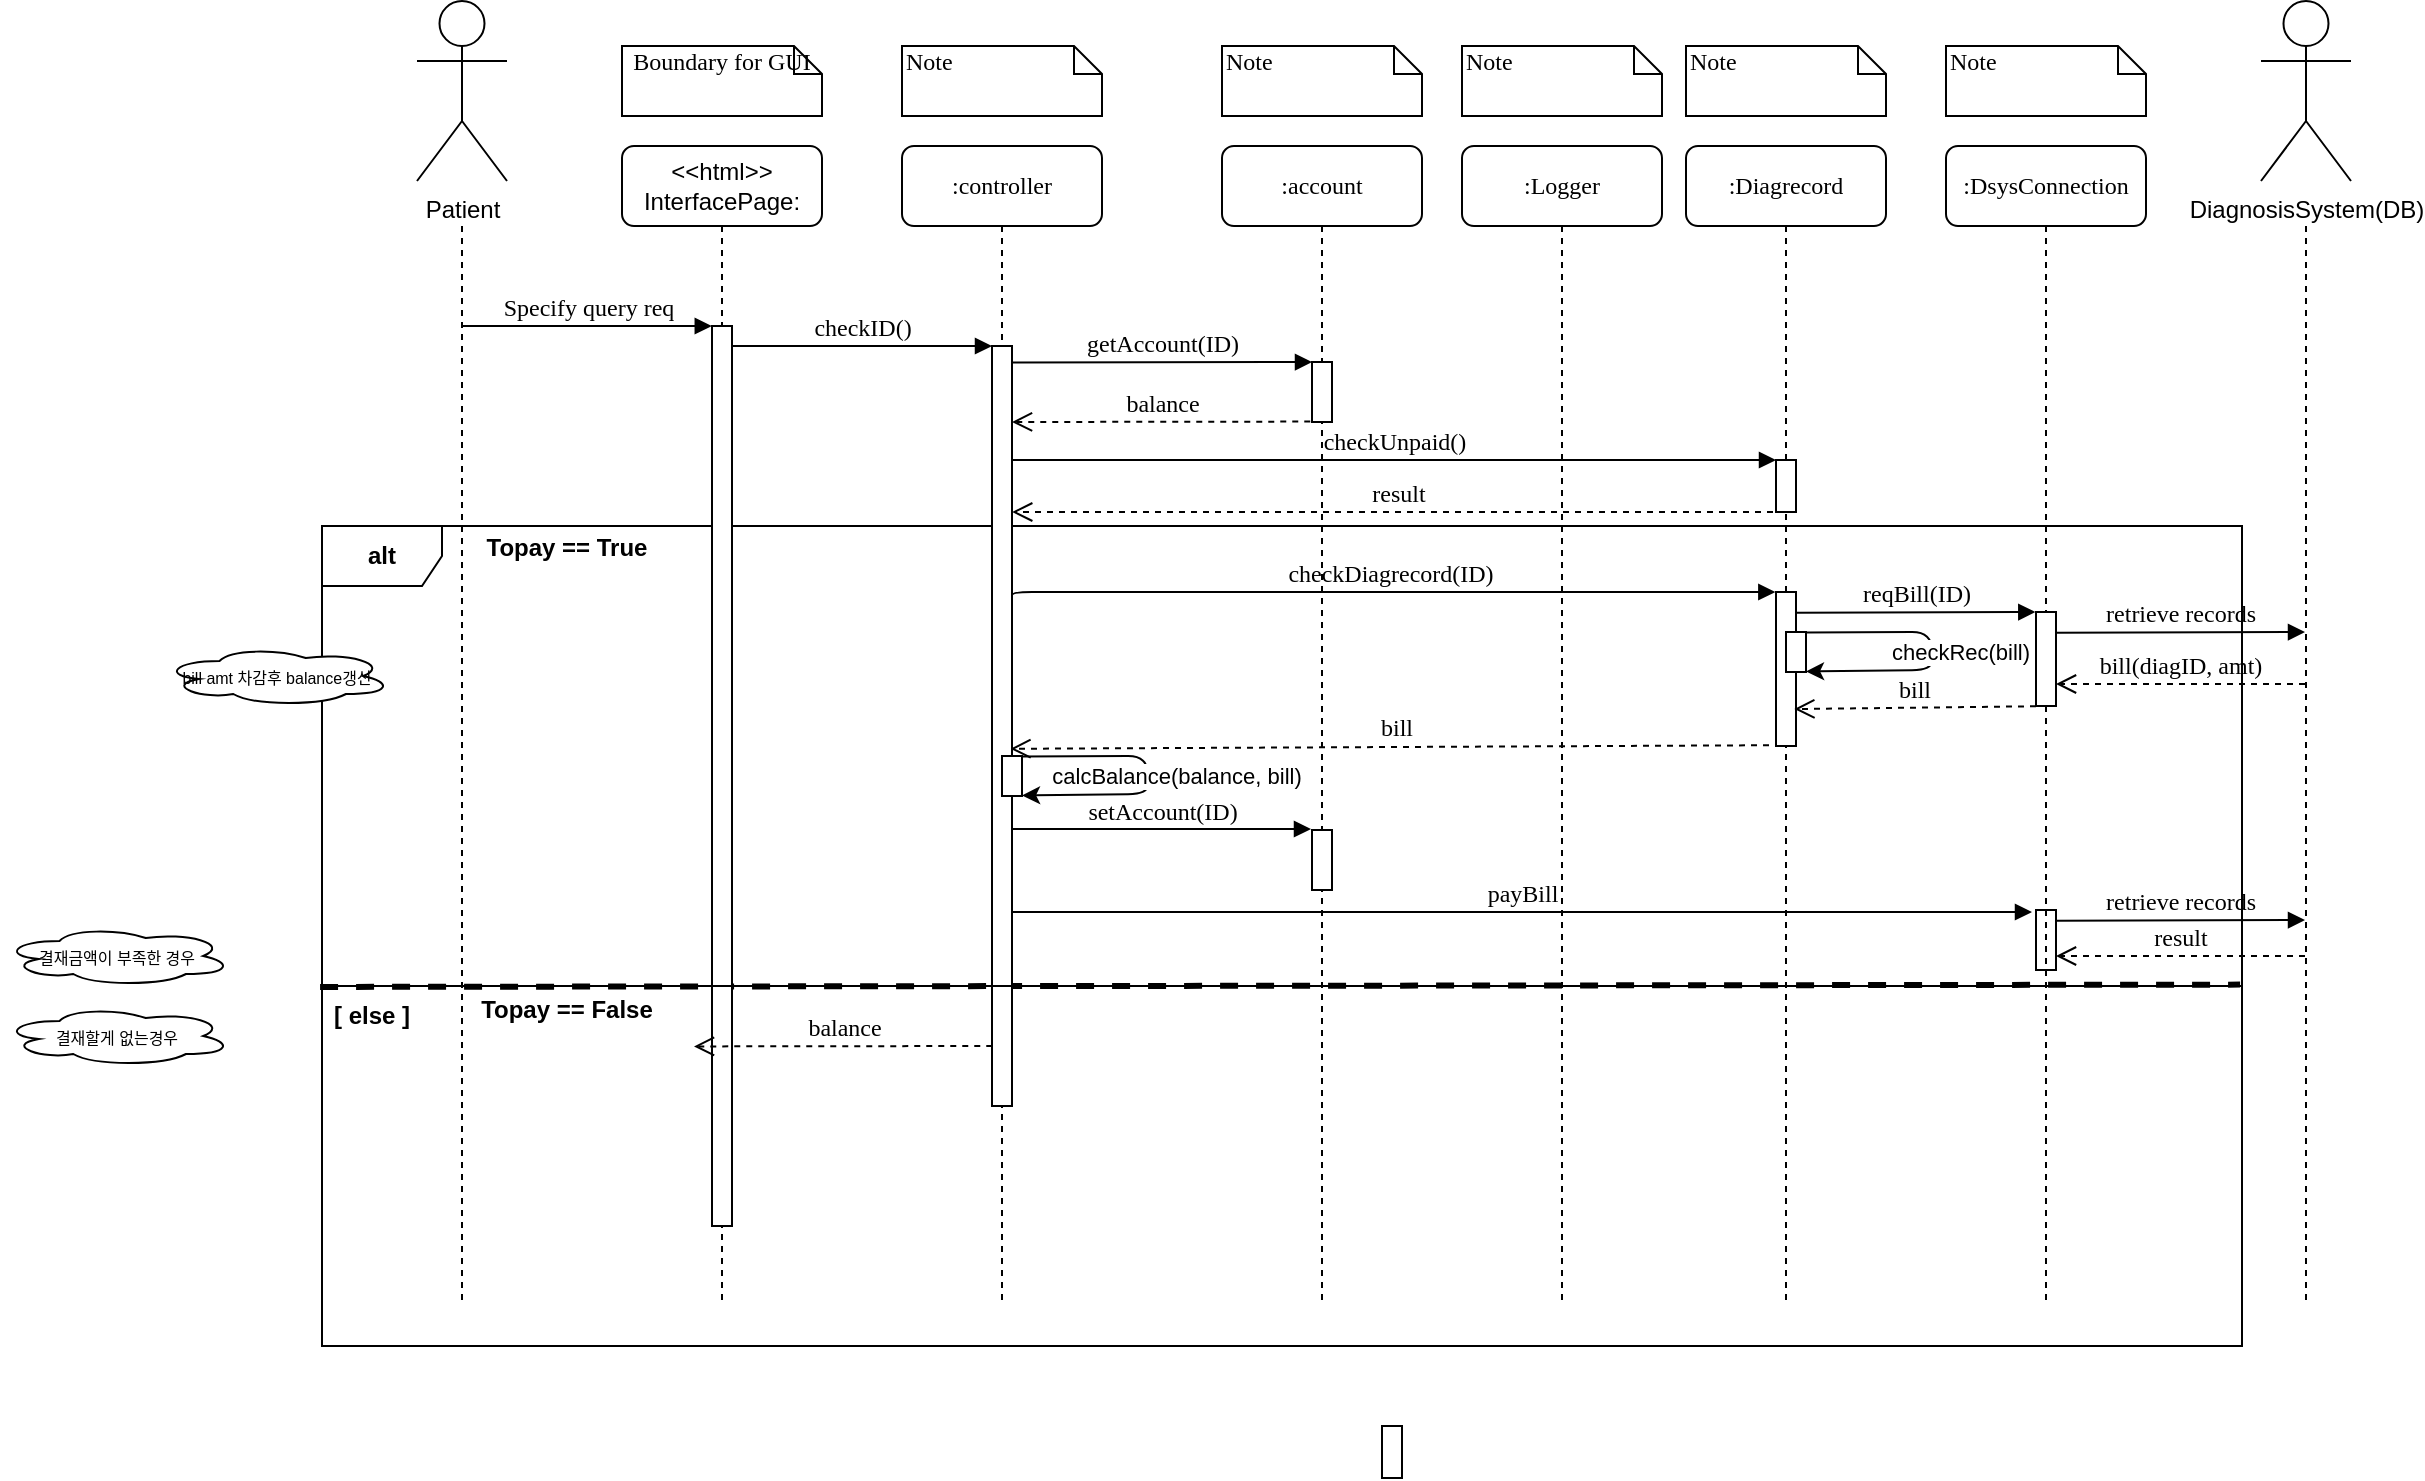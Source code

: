 <mxfile version="14.6.9" type="github">
  <diagram name="Page-1" id="13e1069c-82ec-6db2-03f1-153e76fe0fe0">
    <mxGraphModel dx="1913" dy="510" grid="1" gridSize="10" guides="1" tooltips="1" connect="1" arrows="1" fold="1" page="1" pageScale="1" pageWidth="1100" pageHeight="850" background="#ffffff" math="0" shadow="0">
      <root>
        <mxCell id="0" />
        <mxCell id="1" parent="0" />
        <mxCell id="B3NwFyoEmRpR8BLVz1MY-40" value=":Logger" style="shape=umlLifeline;perimeter=lifelinePerimeter;whiteSpace=wrap;html=1;container=1;collapsible=0;recursiveResize=0;outlineConnect=0;rounded=1;shadow=0;comic=0;labelBackgroundColor=none;strokeWidth=1;fontFamily=Verdana;fontSize=12;align=center;" vertex="1" parent="1">
          <mxGeometry x="520" y="80" width="100" height="580" as="geometry" />
        </mxCell>
        <mxCell id="B3NwFyoEmRpR8BLVz1MY-33" value="" style="group" vertex="1" connectable="0" parent="1">
          <mxGeometry x="-50" y="270" width="960" height="230" as="geometry" />
        </mxCell>
        <mxCell id="B3NwFyoEmRpR8BLVz1MY-11" value="&lt;b&gt;alt&lt;/b&gt;" style="shape=umlFrame;whiteSpace=wrap;html=1;" vertex="1" parent="B3NwFyoEmRpR8BLVz1MY-33">
          <mxGeometry width="960" height="230" as="geometry" />
        </mxCell>
        <mxCell id="B3NwFyoEmRpR8BLVz1MY-13" value="Topay == True" style="text;html=1;strokeColor=none;fillColor=none;align=center;verticalAlign=middle;whiteSpace=wrap;rounded=0;fontStyle=1" vertex="1" parent="B3NwFyoEmRpR8BLVz1MY-33">
          <mxGeometry x="80" y="1" width="85" height="20" as="geometry" />
        </mxCell>
        <mxCell id="B3NwFyoEmRpR8BLVz1MY-20" value="" style="endArrow=none;dashed=1;html=1;strokeWidth=3;entryX=0.999;entryY=0.997;entryDx=0;entryDy=0;entryPerimeter=0;exitX=-0.001;exitY=1.002;exitDx=0;exitDy=0;exitPerimeter=0;" edge="1" parent="B3NwFyoEmRpR8BLVz1MY-33" source="B3NwFyoEmRpR8BLVz1MY-11" target="B3NwFyoEmRpR8BLVz1MY-11">
          <mxGeometry x="-50" y="270" width="50" height="50" as="geometry">
            <mxPoint x="210.571" y="570" as="sourcePoint" />
            <mxPoint x="279.143" y="520" as="targetPoint" />
          </mxGeometry>
        </mxCell>
        <mxCell id="2WJHfaqeJIH-B89SLFSa-24" value="bill" style="html=1;verticalAlign=bottom;endArrow=open;dashed=1;endSize=8;labelBackgroundColor=none;fontFamily=Verdana;fontSize=12;exitX=-0.049;exitY=0.29;exitDx=0;exitDy=0;exitPerimeter=0;entryX=0.922;entryY=0.53;entryDx=0;entryDy=0;entryPerimeter=0;" parent="B3NwFyoEmRpR8BLVz1MY-33" edge="1" target="7baba1c4bc27f4b0-10">
          <mxGeometry relative="1" as="geometry">
            <mxPoint x="440" y="110" as="targetPoint" />
            <mxPoint x="729.51" y="109.6" as="sourcePoint" />
          </mxGeometry>
        </mxCell>
        <mxCell id="7baba1c4bc27f4b0-25" value="" style="html=1;points=[];perimeter=orthogonalPerimeter;rounded=0;shadow=0;comic=0;labelBackgroundColor=none;strokeColor=#000000;strokeWidth=1;fillColor=#FFFFFF;fontFamily=Verdana;fontSize=12;fontColor=#000000;align=center;" parent="B3NwFyoEmRpR8BLVz1MY-33" vertex="1">
          <mxGeometry x="857" y="192" width="10" height="30" as="geometry" />
        </mxCell>
        <mxCell id="7baba1c4bc27f4b0-2" value=":controller" style="shape=umlLifeline;perimeter=lifelinePerimeter;whiteSpace=wrap;html=1;container=1;collapsible=0;recursiveResize=0;outlineConnect=0;rounded=1;shadow=0;comic=0;labelBackgroundColor=none;strokeWidth=1;fontFamily=Verdana;fontSize=12;align=center;" parent="1" vertex="1">
          <mxGeometry x="240" y="80" width="100" height="580" as="geometry" />
        </mxCell>
        <mxCell id="7baba1c4bc27f4b0-10" value="" style="html=1;points=[];perimeter=orthogonalPerimeter;rounded=0;shadow=0;comic=0;labelBackgroundColor=none;strokeWidth=1;fontFamily=Verdana;fontSize=12;align=center;" parent="7baba1c4bc27f4b0-2" vertex="1">
          <mxGeometry x="45" y="100" width="10" height="380" as="geometry" />
        </mxCell>
        <mxCell id="7baba1c4bc27f4b0-3" value=":account" style="shape=umlLifeline;perimeter=lifelinePerimeter;whiteSpace=wrap;html=1;container=1;collapsible=0;recursiveResize=0;outlineConnect=0;rounded=1;shadow=0;comic=0;labelBackgroundColor=none;strokeWidth=1;fontFamily=Verdana;fontSize=12;align=center;" parent="1" vertex="1">
          <mxGeometry x="400" y="80" width="100" height="580" as="geometry" />
        </mxCell>
        <mxCell id="7baba1c4bc27f4b0-13" value="" style="html=1;points=[];perimeter=orthogonalPerimeter;rounded=0;shadow=0;comic=0;labelBackgroundColor=none;strokeWidth=1;fontFamily=Verdana;fontSize=12;align=center;" parent="7baba1c4bc27f4b0-3" vertex="1">
          <mxGeometry x="45" y="108" width="10" height="30" as="geometry" />
        </mxCell>
        <mxCell id="7baba1c4bc27f4b0-4" value=":Diagrecord" style="shape=umlLifeline;perimeter=lifelinePerimeter;whiteSpace=wrap;html=1;container=1;collapsible=0;recursiveResize=0;outlineConnect=0;rounded=1;shadow=0;comic=0;labelBackgroundColor=none;strokeWidth=1;fontFamily=Verdana;fontSize=12;align=center;" parent="1" vertex="1">
          <mxGeometry x="632" y="80" width="100" height="580" as="geometry" />
        </mxCell>
        <mxCell id="B3NwFyoEmRpR8BLVz1MY-17" value="" style="html=1;points=[];perimeter=orthogonalPerimeter;rounded=0;shadow=0;comic=0;labelBackgroundColor=none;strokeWidth=1;fontFamily=Verdana;fontSize=12;align=center;" vertex="1" parent="7baba1c4bc27f4b0-4">
          <mxGeometry x="45" y="157" width="10" height="26" as="geometry" />
        </mxCell>
        <mxCell id="7baba1c4bc27f4b0-7" value=":DsysConnection" style="shape=umlLifeline;perimeter=lifelinePerimeter;whiteSpace=wrap;html=1;container=1;collapsible=0;recursiveResize=0;outlineConnect=0;rounded=1;shadow=0;comic=0;labelBackgroundColor=none;strokeWidth=1;fontFamily=Verdana;fontSize=12;align=center;" parent="1" vertex="1">
          <mxGeometry x="762" y="80" width="100" height="580" as="geometry" />
        </mxCell>
        <mxCell id="7baba1c4bc27f4b0-8" value="&lt;font face=&quot;Helvetica&quot;&gt;&amp;lt;&amp;lt;html&amp;gt;&amp;gt;&lt;br&gt;InterfacePage:&lt;/font&gt;" style="shape=umlLifeline;perimeter=lifelinePerimeter;whiteSpace=wrap;html=1;container=1;collapsible=0;recursiveResize=0;outlineConnect=0;rounded=1;shadow=0;comic=0;labelBackgroundColor=none;strokeWidth=1;fontFamily=Verdana;fontSize=12;align=center;" parent="1" vertex="1">
          <mxGeometry x="100" y="80" width="100" height="580" as="geometry" />
        </mxCell>
        <mxCell id="7baba1c4bc27f4b0-9" value="" style="html=1;points=[];perimeter=orthogonalPerimeter;rounded=0;shadow=0;comic=0;labelBackgroundColor=none;strokeWidth=1;fontFamily=Verdana;fontSize=12;align=center;" parent="7baba1c4bc27f4b0-8" vertex="1">
          <mxGeometry x="45" y="90" width="10" height="450" as="geometry" />
        </mxCell>
        <mxCell id="7baba1c4bc27f4b0-16" value="" style="html=1;points=[];perimeter=orthogonalPerimeter;rounded=0;shadow=0;comic=0;labelBackgroundColor=none;strokeWidth=1;fontFamily=Verdana;fontSize=12;align=center;" parent="1" vertex="1">
          <mxGeometry x="677" y="303" width="10" height="77" as="geometry" />
        </mxCell>
        <mxCell id="7baba1c4bc27f4b0-11" value="checkID()" style="html=1;verticalAlign=bottom;endArrow=block;entryX=0;entryY=0;labelBackgroundColor=none;fontFamily=Verdana;fontSize=12;edgeStyle=elbowEdgeStyle;elbow=vertical;" parent="1" source="7baba1c4bc27f4b0-9" target="7baba1c4bc27f4b0-10" edge="1">
          <mxGeometry relative="1" as="geometry">
            <mxPoint x="220" y="190" as="sourcePoint" />
          </mxGeometry>
        </mxCell>
        <mxCell id="7baba1c4bc27f4b0-14" value="getAccount(ID)" style="html=1;verticalAlign=bottom;endArrow=block;entryX=0;entryY=0;labelBackgroundColor=none;fontFamily=Verdana;fontSize=12;edgeStyle=elbowEdgeStyle;elbow=vertical;" parent="1" target="7baba1c4bc27f4b0-13" edge="1">
          <mxGeometry relative="1" as="geometry">
            <mxPoint x="295" y="188.2" as="sourcePoint" />
          </mxGeometry>
        </mxCell>
        <mxCell id="7baba1c4bc27f4b0-40" value="Boundary for GUI" style="shape=note;whiteSpace=wrap;html=1;size=14;verticalAlign=top;align=center;spacingTop=-6;rounded=0;shadow=0;comic=0;labelBackgroundColor=none;strokeWidth=1;fontFamily=Verdana;fontSize=12" parent="1" vertex="1">
          <mxGeometry x="100" y="30" width="100" height="35" as="geometry" />
        </mxCell>
        <mxCell id="7baba1c4bc27f4b0-41" value="Note" style="shape=note;whiteSpace=wrap;html=1;size=14;verticalAlign=top;align=left;spacingTop=-6;rounded=0;shadow=0;comic=0;labelBackgroundColor=none;strokeWidth=1;fontFamily=Verdana;fontSize=12" parent="1" vertex="1">
          <mxGeometry x="240" y="30" width="100" height="35" as="geometry" />
        </mxCell>
        <mxCell id="7baba1c4bc27f4b0-42" value="Note" style="shape=note;whiteSpace=wrap;html=1;size=14;verticalAlign=top;align=left;spacingTop=-6;rounded=0;shadow=0;comic=0;labelBackgroundColor=none;strokeWidth=1;fontFamily=Verdana;fontSize=12" parent="1" vertex="1">
          <mxGeometry x="400" y="30" width="100" height="35" as="geometry" />
        </mxCell>
        <mxCell id="7baba1c4bc27f4b0-43" value="Note" style="shape=note;whiteSpace=wrap;html=1;size=14;verticalAlign=top;align=left;spacingTop=-6;rounded=0;shadow=0;comic=0;labelBackgroundColor=none;strokeWidth=1;fontFamily=Verdana;fontSize=12" parent="1" vertex="1">
          <mxGeometry x="632" y="30" width="100" height="35" as="geometry" />
        </mxCell>
        <mxCell id="7baba1c4bc27f4b0-46" value="Note" style="shape=note;whiteSpace=wrap;html=1;size=14;verticalAlign=top;align=left;spacingTop=-6;rounded=0;shadow=0;comic=0;labelBackgroundColor=none;strokeWidth=1;fontFamily=Verdana;fontSize=12" parent="1" vertex="1">
          <mxGeometry x="762" y="30" width="100" height="35" as="geometry" />
        </mxCell>
        <mxCell id="2WJHfaqeJIH-B89SLFSa-1" value="" style="shape=umlLifeline;perimeter=lifelinePerimeter;whiteSpace=wrap;html=1;container=0;collapsible=0;recursiveResize=0;outlineConnect=0;rounded=1;shadow=0;comic=0;labelBackgroundColor=none;strokeWidth=1;fontFamily=Verdana;fontSize=12;align=center;size=0;" parent="1" vertex="1">
          <mxGeometry x="-30" y="120" width="100" height="540" as="geometry" />
        </mxCell>
        <mxCell id="2WJHfaqeJIH-B89SLFSa-3" value="Patient" style="shape=umlActor;verticalLabelPosition=bottom;verticalAlign=top;html=1;outlineConnect=0;" parent="1" vertex="1">
          <mxGeometry x="-2.5" y="7.5" width="45" height="90" as="geometry" />
        </mxCell>
        <mxCell id="2WJHfaqeJIH-B89SLFSa-4" value="" style="shape=umlLifeline;perimeter=lifelinePerimeter;whiteSpace=wrap;html=1;container=0;collapsible=0;recursiveResize=0;outlineConnect=0;rounded=1;shadow=0;comic=0;labelBackgroundColor=none;strokeWidth=1;fontFamily=Verdana;fontSize=12;align=center;size=0;" parent="1" vertex="1">
          <mxGeometry x="892" y="120" width="100" height="540" as="geometry" />
        </mxCell>
        <mxCell id="2WJHfaqeJIH-B89SLFSa-5" value="DiagnosisSystem(DB)&lt;br&gt;" style="shape=umlActor;verticalLabelPosition=bottom;verticalAlign=top;html=1;outlineConnect=0;" parent="1" vertex="1">
          <mxGeometry x="919.5" y="7.5" width="45" height="90" as="geometry" />
        </mxCell>
        <mxCell id="2WJHfaqeJIH-B89SLFSa-7" value="Specify query req" style="html=1;verticalAlign=bottom;endArrow=block;labelBackgroundColor=none;fontFamily=Verdana;fontSize=12;edgeStyle=elbowEdgeStyle;elbow=vertical;entryX=-0.011;entryY=0.001;entryDx=0;entryDy=0;entryPerimeter=0;" parent="1" source="2WJHfaqeJIH-B89SLFSa-1" target="7baba1c4bc27f4b0-9" edge="1">
          <mxGeometry relative="1" as="geometry">
            <mxPoint x="165" y="190.059" as="sourcePoint" />
            <mxPoint x="140" y="190" as="targetPoint" />
            <Array as="points">
              <mxPoint x="120" y="170" />
            </Array>
          </mxGeometry>
        </mxCell>
        <mxCell id="2WJHfaqeJIH-B89SLFSa-9" value="balance" style="html=1;verticalAlign=bottom;endArrow=open;dashed=1;endSize=8;labelBackgroundColor=none;fontFamily=Verdana;fontSize=12;edgeStyle=elbowEdgeStyle;elbow=vertical;exitX=-0.087;exitY=0.993;exitDx=0;exitDy=0;exitPerimeter=0;" parent="1" source="7baba1c4bc27f4b0-13" edge="1">
          <mxGeometry relative="1" as="geometry">
            <mxPoint x="295" y="218" as="targetPoint" />
            <Array as="points">
              <mxPoint x="399" y="218" />
              <mxPoint x="374" y="218" />
              <mxPoint x="404" y="218" />
            </Array>
            <mxPoint x="439" y="218" as="sourcePoint" />
          </mxGeometry>
        </mxCell>
        <mxCell id="2WJHfaqeJIH-B89SLFSa-12" value="setAccount(ID)" style="html=1;verticalAlign=bottom;endArrow=block;entryX=-0.051;entryY=-0.006;labelBackgroundColor=none;fontFamily=Verdana;fontSize=12;edgeStyle=elbowEdgeStyle;elbow=vertical;entryDx=0;entryDy=0;entryPerimeter=0;" parent="1" edge="1">
          <mxGeometry relative="1" as="geometry">
            <mxPoint x="295" y="421.5" as="sourcePoint" />
            <mxPoint x="444.49" y="421.82" as="targetPoint" />
          </mxGeometry>
        </mxCell>
        <mxCell id="2WJHfaqeJIH-B89SLFSa-13" value="" style="html=1;points=[];perimeter=orthogonalPerimeter;rounded=0;shadow=0;comic=0;labelBackgroundColor=none;strokeWidth=1;fontFamily=Verdana;fontSize=12;align=center;" parent="1" vertex="1">
          <mxGeometry x="445" y="422" width="10" height="30" as="geometry" />
        </mxCell>
        <mxCell id="2WJHfaqeJIH-B89SLFSa-17" value="checkDiagrecord(ID)" style="html=1;verticalAlign=bottom;endArrow=block;labelBackgroundColor=none;fontFamily=Verdana;fontSize=12;edgeStyle=elbowEdgeStyle;elbow=vertical;exitX=1.1;exitY=0.611;exitDx=0;exitDy=0;exitPerimeter=0;entryX=-0.033;entryY=0.004;entryDx=0;entryDy=0;entryPerimeter=0;" parent="1" edge="1" target="7baba1c4bc27f4b0-16">
          <mxGeometry relative="1" as="geometry">
            <mxPoint x="295" y="306.32" as="sourcePoint" />
            <mxPoint x="585" y="306" as="targetPoint" />
            <Array as="points">
              <mxPoint x="490" y="303" />
            </Array>
          </mxGeometry>
        </mxCell>
        <mxCell id="2WJHfaqeJIH-B89SLFSa-20" value="" style="html=1;points=[];perimeter=orthogonalPerimeter;rounded=0;shadow=0;comic=0;labelBackgroundColor=none;strokeColor=#000000;strokeWidth=1;fillColor=#FFFFFF;fontFamily=Verdana;fontSize=12;fontColor=#000000;align=center;" parent="1" vertex="1">
          <mxGeometry x="807" y="313" width="10" height="47" as="geometry" />
        </mxCell>
        <mxCell id="2WJHfaqeJIH-B89SLFSa-18" value="reqBill(ID)" style="html=1;verticalAlign=bottom;endArrow=block;labelBackgroundColor=none;fontFamily=Verdana;fontSize=12;edgeStyle=elbowEdgeStyle;elbow=vertical;exitX=1.1;exitY=0.611;exitDx=0;exitDy=0;exitPerimeter=0;entryX=-0.035;entryY=0.088;entryDx=0;entryDy=0;entryPerimeter=0;" parent="1" edge="1">
          <mxGeometry relative="1" as="geometry">
            <mxPoint x="687" y="313.32" as="sourcePoint" />
            <mxPoint x="806.65" y="312.64" as="targetPoint" />
            <Array as="points">
              <mxPoint x="877" y="313" />
            </Array>
          </mxGeometry>
        </mxCell>
        <mxCell id="2WJHfaqeJIH-B89SLFSa-15" value="bill(diagID, amt)" style="html=1;verticalAlign=bottom;endArrow=open;dashed=1;endSize=8;labelBackgroundColor=none;fontFamily=Verdana;fontSize=12;" parent="1" edge="1">
          <mxGeometry relative="1" as="geometry">
            <mxPoint x="817" y="349" as="targetPoint" />
            <mxPoint x="941.5" y="349" as="sourcePoint" />
          </mxGeometry>
        </mxCell>
        <mxCell id="2WJHfaqeJIH-B89SLFSa-21" value="retrieve records" style="html=1;verticalAlign=bottom;endArrow=block;labelBackgroundColor=none;fontFamily=Verdana;fontSize=12;edgeStyle=elbowEdgeStyle;elbow=vertical;exitX=1.1;exitY=0.611;exitDx=0;exitDy=0;exitPerimeter=0;" parent="1" edge="1">
          <mxGeometry relative="1" as="geometry">
            <mxPoint x="817" y="323.32" as="sourcePoint" />
            <mxPoint x="941.5" y="323" as="targetPoint" />
            <Array as="points">
              <mxPoint x="1007" y="323" />
            </Array>
          </mxGeometry>
        </mxCell>
        <mxCell id="2WJHfaqeJIH-B89SLFSa-22" value="payBill" style="html=1;verticalAlign=bottom;endArrow=block;labelBackgroundColor=none;fontFamily=Verdana;fontSize=12;edgeStyle=elbowEdgeStyle;elbow=vertical;entryX=-0.2;entryY=0.278;entryDx=0;entryDy=0;entryPerimeter=0;" parent="1" edge="1">
          <mxGeometry relative="1" as="geometry">
            <mxPoint x="295" y="463" as="sourcePoint" />
            <mxPoint x="805" y="463.34" as="targetPoint" />
            <Array as="points">
              <mxPoint x="560" y="463" />
              <mxPoint x="650" y="433" />
            </Array>
          </mxGeometry>
        </mxCell>
        <mxCell id="2WJHfaqeJIH-B89SLFSa-23" value="bill" style="html=1;verticalAlign=bottom;endArrow=open;dashed=1;endSize=8;labelBackgroundColor=none;fontFamily=Verdana;fontSize=12;exitX=-0.001;exitY=1.003;exitDx=0;exitDy=0;exitPerimeter=0;entryX=0.917;entryY=0.76;entryDx=0;entryDy=0;entryPerimeter=0;" parent="1" source="2WJHfaqeJIH-B89SLFSa-20" edge="1" target="7baba1c4bc27f4b0-16">
          <mxGeometry relative="1" as="geometry">
            <mxPoint x="687" y="353" as="targetPoint" />
            <mxPoint x="802" y="353" as="sourcePoint" />
          </mxGeometry>
        </mxCell>
        <mxCell id="2WJHfaqeJIH-B89SLFSa-27" value="&lt;span style=&quot;font-size: 8px&quot;&gt;bill amt 차감후 balance갱신&lt;br&gt;&lt;/span&gt;" style="ellipse;shape=cloud;whiteSpace=wrap;html=1;" parent="1" vertex="1">
          <mxGeometry x="-130" y="330" width="115" height="30" as="geometry" />
        </mxCell>
        <mxCell id="2WJHfaqeJIH-B89SLFSa-28" value="&lt;span style=&quot;font-size: 8px&quot;&gt;결재할게 없는경우&lt;br&gt;&lt;/span&gt;" style="ellipse;shape=cloud;whiteSpace=wrap;html=1;" parent="1" vertex="1">
          <mxGeometry x="-210" y="510" width="115" height="30" as="geometry" />
        </mxCell>
        <mxCell id="2WJHfaqeJIH-B89SLFSa-29" value="&lt;span style=&quot;font-size: 8px&quot;&gt;결재금액이 부족한 경우&lt;br&gt;&lt;/span&gt;" style="ellipse;shape=cloud;whiteSpace=wrap;html=1;" parent="1" vertex="1">
          <mxGeometry x="-210" y="470" width="115" height="30" as="geometry" />
        </mxCell>
        <mxCell id="2WJHfaqeJIH-B89SLFSa-30" value="retrieve records" style="html=1;verticalAlign=bottom;endArrow=block;labelBackgroundColor=none;fontFamily=Verdana;fontSize=12;edgeStyle=elbowEdgeStyle;elbow=vertical;exitX=1.1;exitY=0.611;exitDx=0;exitDy=0;exitPerimeter=0;" parent="1" edge="1">
          <mxGeometry relative="1" as="geometry">
            <mxPoint x="817" y="467.32" as="sourcePoint" />
            <mxPoint x="941.5" y="467" as="targetPoint" />
            <Array as="points">
              <mxPoint x="1007" y="467" />
            </Array>
          </mxGeometry>
        </mxCell>
        <mxCell id="2WJHfaqeJIH-B89SLFSa-31" value="result" style="html=1;verticalAlign=bottom;endArrow=open;dashed=1;endSize=8;labelBackgroundColor=none;fontFamily=Verdana;fontSize=12;" parent="1" edge="1">
          <mxGeometry relative="1" as="geometry">
            <mxPoint x="817" y="485" as="targetPoint" />
            <mxPoint x="941.5" y="485" as="sourcePoint" />
          </mxGeometry>
        </mxCell>
        <mxCell id="B3NwFyoEmRpR8BLVz1MY-1" value="" style="html=1;points=[];perimeter=orthogonalPerimeter;rounded=0;shadow=0;comic=0;labelBackgroundColor=none;strokeWidth=1;fontFamily=Verdana;fontSize=12;align=center;" vertex="1" parent="1">
          <mxGeometry x="290" y="385" width="10" height="20" as="geometry" />
        </mxCell>
        <mxCell id="B3NwFyoEmRpR8BLVz1MY-9" value="" style="endArrow=classic;html=1;exitX=0.985;exitY=0.014;exitDx=0;exitDy=0;exitPerimeter=0;entryX=1.004;entryY=0.985;entryDx=0;entryDy=0;entryPerimeter=0;" edge="1" parent="1" source="B3NwFyoEmRpR8BLVz1MY-1" target="B3NwFyoEmRpR8BLVz1MY-1">
          <mxGeometry width="50" height="50" relative="1" as="geometry">
            <mxPoint x="303" y="385" as="sourcePoint" />
            <mxPoint x="303" y="404" as="targetPoint" />
            <Array as="points">
              <mxPoint x="363" y="385" />
              <mxPoint x="363" y="404" />
            </Array>
          </mxGeometry>
        </mxCell>
        <mxCell id="B3NwFyoEmRpR8BLVz1MY-10" value="calcBalance(balance, bill)" style="edgeLabel;html=1;align=center;verticalAlign=middle;resizable=0;points=[];" vertex="1" connectable="0" parent="B3NwFyoEmRpR8BLVz1MY-9">
          <mxGeometry x="-0.766" y="-1" relative="1" as="geometry">
            <mxPoint x="60" y="9" as="offset" />
          </mxGeometry>
        </mxCell>
        <mxCell id="B3NwFyoEmRpR8BLVz1MY-14" value="" style="html=1;points=[];perimeter=orthogonalPerimeter;rounded=0;shadow=0;comic=0;labelBackgroundColor=none;strokeWidth=1;fontFamily=Verdana;fontSize=12;align=center;" vertex="1" parent="1">
          <mxGeometry x="682" y="323" width="10" height="20" as="geometry" />
        </mxCell>
        <mxCell id="B3NwFyoEmRpR8BLVz1MY-15" value="" style="endArrow=classic;html=1;exitX=0.985;exitY=0.014;exitDx=0;exitDy=0;exitPerimeter=0;entryX=1.004;entryY=0.985;entryDx=0;entryDy=0;entryPerimeter=0;" edge="1" parent="1" source="B3NwFyoEmRpR8BLVz1MY-14" target="B3NwFyoEmRpR8BLVz1MY-14">
          <mxGeometry width="50" height="50" relative="1" as="geometry">
            <mxPoint x="695" y="323" as="sourcePoint" />
            <mxPoint x="695" y="342" as="targetPoint" />
            <Array as="points">
              <mxPoint x="755" y="323" />
              <mxPoint x="755" y="342" />
            </Array>
          </mxGeometry>
        </mxCell>
        <mxCell id="B3NwFyoEmRpR8BLVz1MY-16" value="checkRec(bill)" style="edgeLabel;html=1;align=center;verticalAlign=middle;resizable=0;points=[];" vertex="1" connectable="0" parent="B3NwFyoEmRpR8BLVz1MY-15">
          <mxGeometry x="-0.766" y="-1" relative="1" as="geometry">
            <mxPoint x="60" y="9" as="offset" />
          </mxGeometry>
        </mxCell>
        <mxCell id="B3NwFyoEmRpR8BLVz1MY-19" value="result" style="html=1;verticalAlign=bottom;endArrow=open;dashed=1;endSize=8;labelBackgroundColor=none;fontFamily=Verdana;fontSize=12;edgeStyle=elbowEdgeStyle;elbow=vertical;" edge="1" parent="1" source="7baba1c4bc27f4b0-4">
          <mxGeometry relative="1" as="geometry">
            <mxPoint x="295.1" y="263.21" as="targetPoint" />
            <Array as="points">
              <mxPoint x="510" y="263" />
              <mxPoint x="670" y="250" />
              <mxPoint x="519.87" y="263.21" />
              <mxPoint x="549.87" y="263.21" />
            </Array>
            <mxPoint x="590.0" y="263.0" as="sourcePoint" />
          </mxGeometry>
        </mxCell>
        <mxCell id="B3NwFyoEmRpR8BLVz1MY-31" value="balance" style="html=1;verticalAlign=bottom;endArrow=open;dashed=1;endSize=8;labelBackgroundColor=none;fontFamily=Verdana;fontSize=12;edgeStyle=elbowEdgeStyle;elbow=vertical;exitX=-0.087;exitY=0.993;exitDx=0;exitDy=0;exitPerimeter=0;" edge="1" parent="1">
          <mxGeometry relative="1" as="geometry">
            <mxPoint x="136" y="530.21" as="targetPoint" />
            <Array as="points">
              <mxPoint x="240" y="530.21" />
              <mxPoint x="215" y="530.21" />
              <mxPoint x="245" y="530.21" />
            </Array>
            <mxPoint x="285.13" y="530" as="sourcePoint" />
          </mxGeometry>
        </mxCell>
        <mxCell id="B3NwFyoEmRpR8BLVz1MY-32" value="" style="group" vertex="1" connectable="0" parent="1">
          <mxGeometry x="-50" y="500" width="960" height="180" as="geometry" />
        </mxCell>
        <mxCell id="B3NwFyoEmRpR8BLVz1MY-27" value="" style="rounded=0;whiteSpace=wrap;html=1;fillColor=none;" vertex="1" parent="B3NwFyoEmRpR8BLVz1MY-32">
          <mxGeometry width="960" height="180" as="geometry" />
        </mxCell>
        <mxCell id="B3NwFyoEmRpR8BLVz1MY-28" value="&lt;b&gt;[ else ]&lt;/b&gt;" style="text;html=1;strokeColor=none;fillColor=none;align=center;verticalAlign=middle;whiteSpace=wrap;rounded=0;" vertex="1" parent="B3NwFyoEmRpR8BLVz1MY-32">
          <mxGeometry width="50" height="30" as="geometry" />
        </mxCell>
        <mxCell id="B3NwFyoEmRpR8BLVz1MY-30" value="Topay == False" style="text;html=1;strokeColor=none;fillColor=none;align=center;verticalAlign=middle;whiteSpace=wrap;rounded=0;fontStyle=1" vertex="1" parent="B3NwFyoEmRpR8BLVz1MY-32">
          <mxGeometry x="70" y="2" width="105" height="20" as="geometry" />
        </mxCell>
        <mxCell id="B3NwFyoEmRpR8BLVz1MY-39" value="checkUnpaid()" style="html=1;verticalAlign=bottom;endArrow=block;labelBackgroundColor=none;fontFamily=Verdana;fontSize=12;edgeStyle=elbowEdgeStyle;elbow=vertical;" edge="1" parent="1">
          <mxGeometry relative="1" as="geometry">
            <mxPoint x="295" y="237" as="sourcePoint" />
            <mxPoint x="677" y="237" as="targetPoint" />
            <Array as="points">
              <mxPoint x="460" y="237" />
              <mxPoint x="310" y="227" />
            </Array>
          </mxGeometry>
        </mxCell>
        <mxCell id="B3NwFyoEmRpR8BLVz1MY-42" value="Note" style="shape=note;whiteSpace=wrap;html=1;size=14;verticalAlign=top;align=left;spacingTop=-6;rounded=0;shadow=0;comic=0;labelBackgroundColor=none;strokeWidth=1;fontFamily=Verdana;fontSize=12" vertex="1" parent="1">
          <mxGeometry x="520" y="30" width="100" height="35" as="geometry" />
        </mxCell>
        <mxCell id="B3NwFyoEmRpR8BLVz1MY-41" value="" style="html=1;points=[];perimeter=orthogonalPerimeter;rounded=0;shadow=0;comic=0;labelBackgroundColor=none;strokeWidth=1;fontFamily=Verdana;fontSize=12;align=center;" vertex="1" parent="1">
          <mxGeometry x="480" y="720" width="10" height="26" as="geometry" />
        </mxCell>
      </root>
    </mxGraphModel>
  </diagram>
</mxfile>
